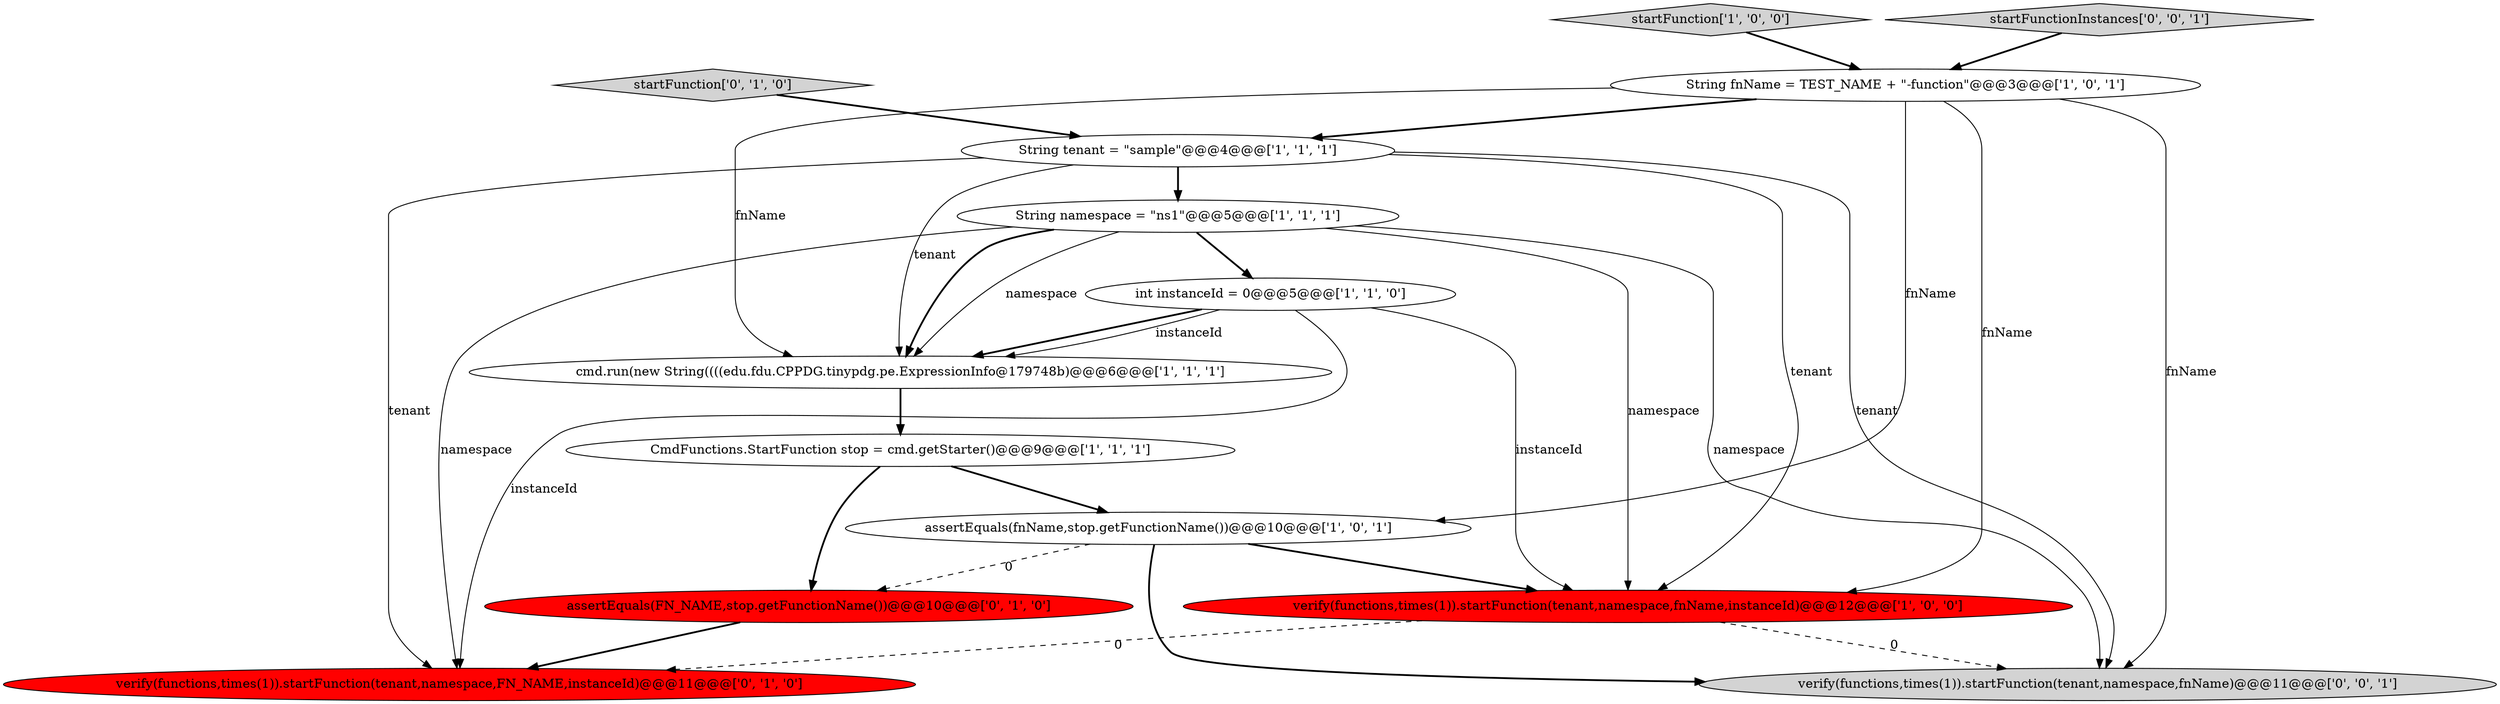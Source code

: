 digraph {
6 [style = filled, label = "CmdFunctions.StartFunction stop = cmd.getStarter()@@@9@@@['1', '1', '1']", fillcolor = white, shape = ellipse image = "AAA0AAABBB1BBB"];
11 [style = filled, label = "assertEquals(FN_NAME,stop.getFunctionName())@@@10@@@['0', '1', '0']", fillcolor = red, shape = ellipse image = "AAA1AAABBB2BBB"];
3 [style = filled, label = "String namespace = \"ns1\"@@@5@@@['1', '1', '1']", fillcolor = white, shape = ellipse image = "AAA0AAABBB1BBB"];
8 [style = filled, label = "String fnName = TEST_NAME + \"-function\"@@@3@@@['1', '0', '1']", fillcolor = white, shape = ellipse image = "AAA0AAABBB1BBB"];
9 [style = filled, label = "verify(functions,times(1)).startFunction(tenant,namespace,FN_NAME,instanceId)@@@11@@@['0', '1', '0']", fillcolor = red, shape = ellipse image = "AAA1AAABBB2BBB"];
1 [style = filled, label = "startFunction['1', '0', '0']", fillcolor = lightgray, shape = diamond image = "AAA0AAABBB1BBB"];
12 [style = filled, label = "startFunctionInstances['0', '0', '1']", fillcolor = lightgray, shape = diamond image = "AAA0AAABBB3BBB"];
5 [style = filled, label = "assertEquals(fnName,stop.getFunctionName())@@@10@@@['1', '0', '1']", fillcolor = white, shape = ellipse image = "AAA0AAABBB1BBB"];
2 [style = filled, label = "int instanceId = 0@@@5@@@['1', '1', '0']", fillcolor = white, shape = ellipse image = "AAA0AAABBB1BBB"];
13 [style = filled, label = "verify(functions,times(1)).startFunction(tenant,namespace,fnName)@@@11@@@['0', '0', '1']", fillcolor = lightgray, shape = ellipse image = "AAA0AAABBB3BBB"];
10 [style = filled, label = "startFunction['0', '1', '0']", fillcolor = lightgray, shape = diamond image = "AAA0AAABBB2BBB"];
0 [style = filled, label = "verify(functions,times(1)).startFunction(tenant,namespace,fnName,instanceId)@@@12@@@['1', '0', '0']", fillcolor = red, shape = ellipse image = "AAA1AAABBB1BBB"];
4 [style = filled, label = "cmd.run(new String((((edu.fdu.CPPDG.tinypdg.pe.ExpressionInfo@179748b)@@@6@@@['1', '1', '1']", fillcolor = white, shape = ellipse image = "AAA0AAABBB1BBB"];
7 [style = filled, label = "String tenant = \"sample\"@@@4@@@['1', '1', '1']", fillcolor = white, shape = ellipse image = "AAA0AAABBB1BBB"];
1->8 [style = bold, label=""];
2->9 [style = solid, label="instanceId"];
4->6 [style = bold, label=""];
7->0 [style = solid, label="tenant"];
7->4 [style = solid, label="tenant"];
7->13 [style = solid, label="tenant"];
11->9 [style = bold, label=""];
2->4 [style = bold, label=""];
10->7 [style = bold, label=""];
3->4 [style = bold, label=""];
8->13 [style = solid, label="fnName"];
7->3 [style = bold, label=""];
8->7 [style = bold, label=""];
6->5 [style = bold, label=""];
3->4 [style = solid, label="namespace"];
3->9 [style = solid, label="namespace"];
7->9 [style = solid, label="tenant"];
3->2 [style = bold, label=""];
5->0 [style = bold, label=""];
2->4 [style = solid, label="instanceId"];
5->11 [style = dashed, label="0"];
12->8 [style = bold, label=""];
6->11 [style = bold, label=""];
5->13 [style = bold, label=""];
0->13 [style = dashed, label="0"];
3->0 [style = solid, label="namespace"];
3->13 [style = solid, label="namespace"];
0->9 [style = dashed, label="0"];
8->5 [style = solid, label="fnName"];
2->0 [style = solid, label="instanceId"];
8->4 [style = solid, label="fnName"];
8->0 [style = solid, label="fnName"];
}
